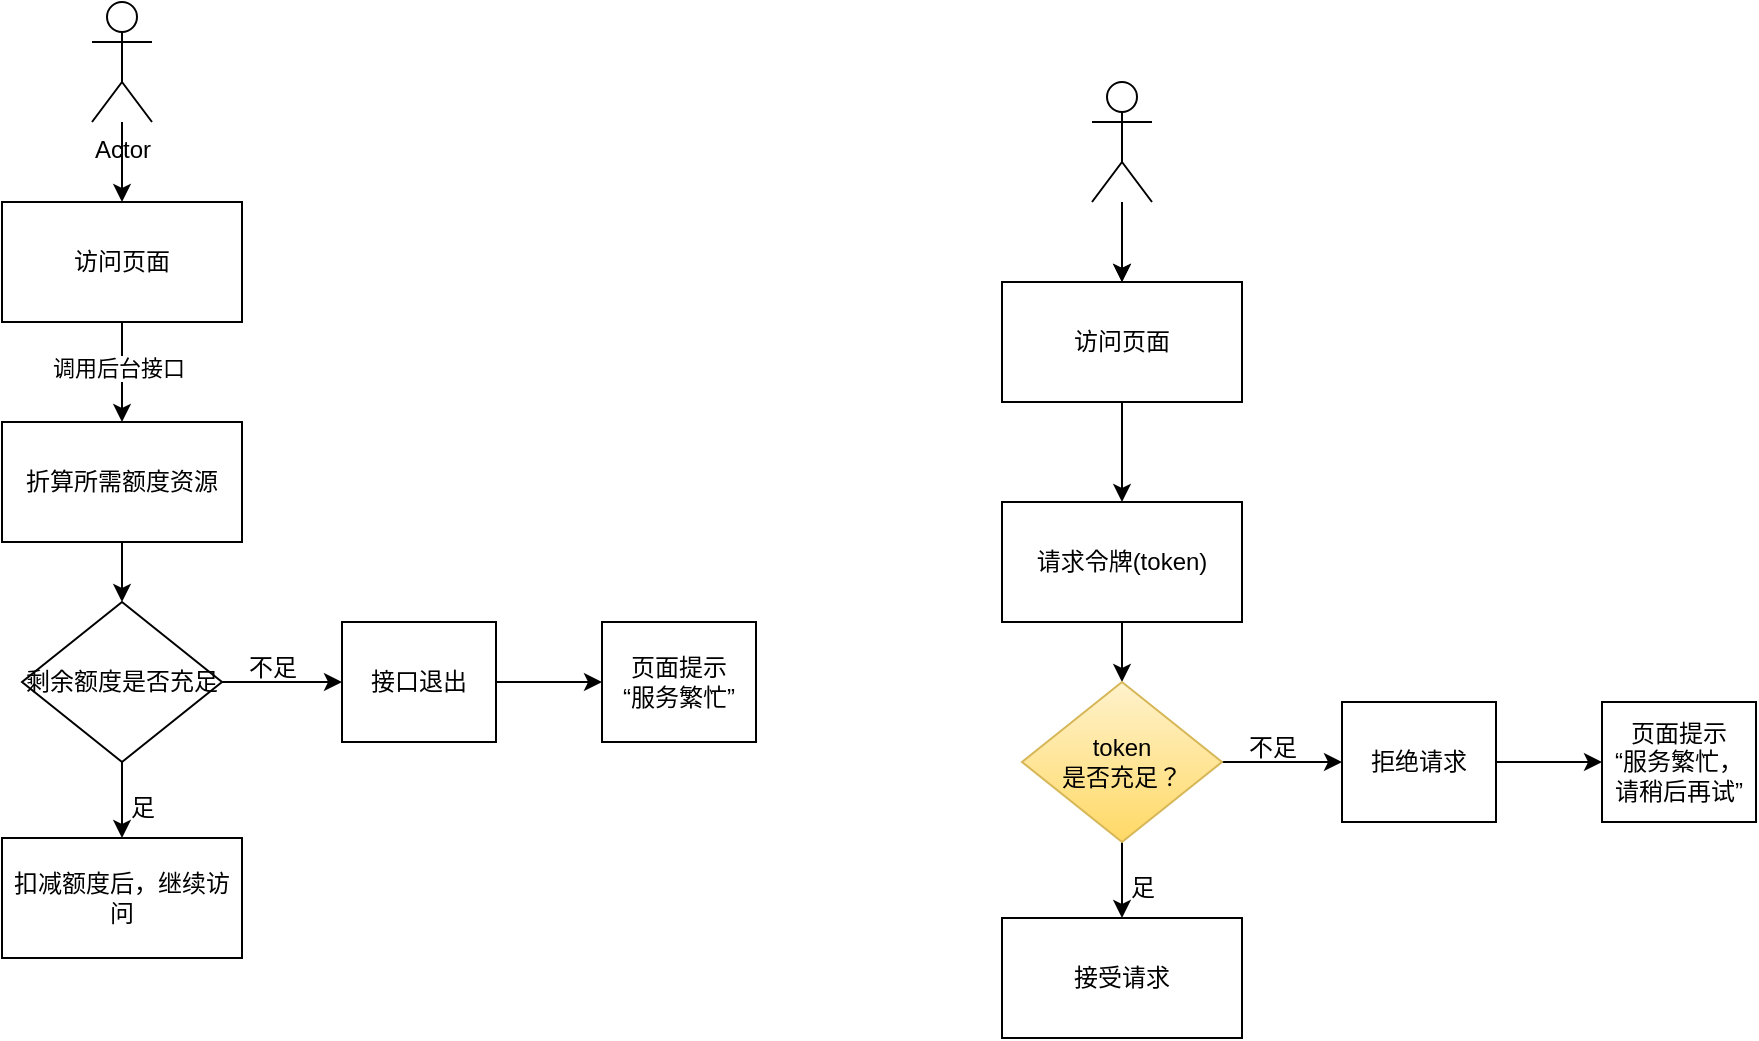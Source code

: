 <mxfile version="24.0.1" type="github" pages="2">
  <diagram id="C5RBs43oDa-KdzZeNtuy" name="Page-1">
    <mxGraphModel dx="983" dy="523" grid="1" gridSize="10" guides="1" tooltips="1" connect="1" arrows="1" fold="1" page="1" pageScale="1" pageWidth="827" pageHeight="1169" math="0" shadow="0">
      <root>
        <mxCell id="WIyWlLk6GJQsqaUBKTNV-0" />
        <mxCell id="WIyWlLk6GJQsqaUBKTNV-1" parent="WIyWlLk6GJQsqaUBKTNV-0" />
        <mxCell id="gsJXEUsNGixJ6ZypndMx-2" value="" style="edgeStyle=orthogonalEdgeStyle;rounded=0;orthogonalLoop=1;jettySize=auto;html=1;" parent="WIyWlLk6GJQsqaUBKTNV-1" source="gsJXEUsNGixJ6ZypndMx-0" target="gsJXEUsNGixJ6ZypndMx-1" edge="1">
          <mxGeometry relative="1" as="geometry" />
        </mxCell>
        <mxCell id="ZANoXQvl-9oDSivCTcqu-0" value="调用后台接口" style="edgeLabel;html=1;align=center;verticalAlign=middle;resizable=0;points=[];" vertex="1" connectable="0" parent="gsJXEUsNGixJ6ZypndMx-2">
          <mxGeometry x="-0.1" y="-2" relative="1" as="geometry">
            <mxPoint as="offset" />
          </mxGeometry>
        </mxCell>
        <mxCell id="gsJXEUsNGixJ6ZypndMx-0" value="访问页面" style="rounded=0;whiteSpace=wrap;html=1;" parent="WIyWlLk6GJQsqaUBKTNV-1" vertex="1">
          <mxGeometry x="190" y="100" width="120" height="60" as="geometry" />
        </mxCell>
        <mxCell id="gsJXEUsNGixJ6ZypndMx-4" value="" style="edgeStyle=orthogonalEdgeStyle;rounded=0;orthogonalLoop=1;jettySize=auto;html=1;" parent="WIyWlLk6GJQsqaUBKTNV-1" source="gsJXEUsNGixJ6ZypndMx-1" target="gsJXEUsNGixJ6ZypndMx-3" edge="1">
          <mxGeometry relative="1" as="geometry" />
        </mxCell>
        <mxCell id="gsJXEUsNGixJ6ZypndMx-1" value="折算所需额度资源" style="rounded=0;whiteSpace=wrap;html=1;" parent="WIyWlLk6GJQsqaUBKTNV-1" vertex="1">
          <mxGeometry x="190" y="210" width="120" height="60" as="geometry" />
        </mxCell>
        <mxCell id="gsJXEUsNGixJ6ZypndMx-6" value="" style="edgeStyle=orthogonalEdgeStyle;rounded=0;orthogonalLoop=1;jettySize=auto;html=1;" parent="WIyWlLk6GJQsqaUBKTNV-1" source="gsJXEUsNGixJ6ZypndMx-3" target="gsJXEUsNGixJ6ZypndMx-5" edge="1">
          <mxGeometry relative="1" as="geometry" />
        </mxCell>
        <mxCell id="gsJXEUsNGixJ6ZypndMx-11" value="" style="edgeStyle=orthogonalEdgeStyle;rounded=0;orthogonalLoop=1;jettySize=auto;html=1;" parent="WIyWlLk6GJQsqaUBKTNV-1" source="gsJXEUsNGixJ6ZypndMx-3" target="gsJXEUsNGixJ6ZypndMx-10" edge="1">
          <mxGeometry relative="1" as="geometry" />
        </mxCell>
        <mxCell id="gsJXEUsNGixJ6ZypndMx-3" value="剩余额度是否充足" style="rhombus;whiteSpace=wrap;html=1;rounded=0;" parent="WIyWlLk6GJQsqaUBKTNV-1" vertex="1">
          <mxGeometry x="200" y="300" width="100" height="80" as="geometry" />
        </mxCell>
        <mxCell id="gsJXEUsNGixJ6ZypndMx-9" value="" style="edgeStyle=orthogonalEdgeStyle;rounded=0;orthogonalLoop=1;jettySize=auto;html=1;" parent="WIyWlLk6GJQsqaUBKTNV-1" source="gsJXEUsNGixJ6ZypndMx-5" target="gsJXEUsNGixJ6ZypndMx-8" edge="1">
          <mxGeometry relative="1" as="geometry" />
        </mxCell>
        <mxCell id="gsJXEUsNGixJ6ZypndMx-5" value="接口退出" style="whiteSpace=wrap;html=1;rounded=0;" parent="WIyWlLk6GJQsqaUBKTNV-1" vertex="1">
          <mxGeometry x="360" y="310" width="77" height="60" as="geometry" />
        </mxCell>
        <mxCell id="gsJXEUsNGixJ6ZypndMx-7" value="不足" style="text;html=1;align=center;verticalAlign=middle;resizable=0;points=[];autosize=1;strokeColor=none;fillColor=none;" parent="WIyWlLk6GJQsqaUBKTNV-1" vertex="1">
          <mxGeometry x="300" y="318" width="50" height="30" as="geometry" />
        </mxCell>
        <mxCell id="gsJXEUsNGixJ6ZypndMx-8" value="页面提示&lt;br&gt;“服务繁忙”" style="whiteSpace=wrap;html=1;rounded=0;" parent="WIyWlLk6GJQsqaUBKTNV-1" vertex="1">
          <mxGeometry x="490" y="310" width="77" height="60" as="geometry" />
        </mxCell>
        <mxCell id="gsJXEUsNGixJ6ZypndMx-10" value="扣减额度后，继续访问" style="whiteSpace=wrap;html=1;rounded=0;" parent="WIyWlLk6GJQsqaUBKTNV-1" vertex="1">
          <mxGeometry x="190" y="418" width="120" height="60" as="geometry" />
        </mxCell>
        <mxCell id="gsJXEUsNGixJ6ZypndMx-12" value="足" style="text;html=1;align=center;verticalAlign=middle;resizable=0;points=[];autosize=1;strokeColor=none;fillColor=none;" parent="WIyWlLk6GJQsqaUBKTNV-1" vertex="1">
          <mxGeometry x="240" y="388" width="40" height="30" as="geometry" />
        </mxCell>
        <mxCell id="gsJXEUsNGixJ6ZypndMx-14" style="edgeStyle=orthogonalEdgeStyle;rounded=0;orthogonalLoop=1;jettySize=auto;html=1;entryX=0.5;entryY=0;entryDx=0;entryDy=0;" parent="WIyWlLk6GJQsqaUBKTNV-1" source="gsJXEUsNGixJ6ZypndMx-13" target="gsJXEUsNGixJ6ZypndMx-0" edge="1">
          <mxGeometry relative="1" as="geometry" />
        </mxCell>
        <mxCell id="gsJXEUsNGixJ6ZypndMx-13" value="Actor" style="shape=umlActor;verticalLabelPosition=bottom;verticalAlign=top;html=1;outlineConnect=0;" parent="WIyWlLk6GJQsqaUBKTNV-1" vertex="1">
          <mxGeometry x="235" width="30" height="60" as="geometry" />
        </mxCell>
        <mxCell id="mfM9iFEsIS8XfKoVIXg7-0" value="" style="edgeStyle=orthogonalEdgeStyle;rounded=0;orthogonalLoop=1;jettySize=auto;html=1;" edge="1" parent="WIyWlLk6GJQsqaUBKTNV-1" source="mfM9iFEsIS8XfKoVIXg7-2" target="mfM9iFEsIS8XfKoVIXg7-4">
          <mxGeometry relative="1" as="geometry" />
        </mxCell>
        <mxCell id="mfM9iFEsIS8XfKoVIXg7-2" value="访问页面" style="rounded=0;whiteSpace=wrap;html=1;" vertex="1" parent="WIyWlLk6GJQsqaUBKTNV-1">
          <mxGeometry x="690" y="140" width="120" height="60" as="geometry" />
        </mxCell>
        <mxCell id="mfM9iFEsIS8XfKoVIXg7-3" value="" style="edgeStyle=orthogonalEdgeStyle;rounded=0;orthogonalLoop=1;jettySize=auto;html=1;" edge="1" parent="WIyWlLk6GJQsqaUBKTNV-1" source="mfM9iFEsIS8XfKoVIXg7-4" target="mfM9iFEsIS8XfKoVIXg7-7">
          <mxGeometry relative="1" as="geometry" />
        </mxCell>
        <mxCell id="mfM9iFEsIS8XfKoVIXg7-4" value="请求令牌(token)" style="rounded=0;whiteSpace=wrap;html=1;" vertex="1" parent="WIyWlLk6GJQsqaUBKTNV-1">
          <mxGeometry x="690" y="250" width="120" height="60" as="geometry" />
        </mxCell>
        <mxCell id="mfM9iFEsIS8XfKoVIXg7-5" value="" style="edgeStyle=orthogonalEdgeStyle;rounded=0;orthogonalLoop=1;jettySize=auto;html=1;" edge="1" parent="WIyWlLk6GJQsqaUBKTNV-1" source="mfM9iFEsIS8XfKoVIXg7-7" target="mfM9iFEsIS8XfKoVIXg7-9">
          <mxGeometry relative="1" as="geometry" />
        </mxCell>
        <mxCell id="mfM9iFEsIS8XfKoVIXg7-6" value="" style="edgeStyle=orthogonalEdgeStyle;rounded=0;orthogonalLoop=1;jettySize=auto;html=1;" edge="1" parent="WIyWlLk6GJQsqaUBKTNV-1" source="mfM9iFEsIS8XfKoVIXg7-7" target="mfM9iFEsIS8XfKoVIXg7-12">
          <mxGeometry relative="1" as="geometry" />
        </mxCell>
        <mxCell id="mfM9iFEsIS8XfKoVIXg7-7" value="token &lt;br&gt;是否充足？" style="rhombus;whiteSpace=wrap;html=1;rounded=0;fillColor=#fff2cc;strokeColor=#d6b656;gradientColor=#ffd966;" vertex="1" parent="WIyWlLk6GJQsqaUBKTNV-1">
          <mxGeometry x="700" y="340" width="100" height="80" as="geometry" />
        </mxCell>
        <mxCell id="mfM9iFEsIS8XfKoVIXg7-8" value="" style="edgeStyle=orthogonalEdgeStyle;rounded=0;orthogonalLoop=1;jettySize=auto;html=1;" edge="1" parent="WIyWlLk6GJQsqaUBKTNV-1" source="mfM9iFEsIS8XfKoVIXg7-9" target="mfM9iFEsIS8XfKoVIXg7-11">
          <mxGeometry relative="1" as="geometry" />
        </mxCell>
        <mxCell id="mfM9iFEsIS8XfKoVIXg7-9" value="拒绝请求" style="whiteSpace=wrap;html=1;rounded=0;" vertex="1" parent="WIyWlLk6GJQsqaUBKTNV-1">
          <mxGeometry x="860" y="350" width="77" height="60" as="geometry" />
        </mxCell>
        <mxCell id="mfM9iFEsIS8XfKoVIXg7-10" value="不足" style="text;html=1;align=center;verticalAlign=middle;resizable=0;points=[];autosize=1;strokeColor=none;fillColor=none;" vertex="1" parent="WIyWlLk6GJQsqaUBKTNV-1">
          <mxGeometry x="800" y="358" width="50" height="30" as="geometry" />
        </mxCell>
        <mxCell id="mfM9iFEsIS8XfKoVIXg7-11" value="页面提示&lt;br&gt;“服务繁忙，请稍后再试”" style="whiteSpace=wrap;html=1;rounded=0;" vertex="1" parent="WIyWlLk6GJQsqaUBKTNV-1">
          <mxGeometry x="990" y="350" width="77" height="60" as="geometry" />
        </mxCell>
        <mxCell id="mfM9iFEsIS8XfKoVIXg7-12" value="接受请求" style="whiteSpace=wrap;html=1;rounded=0;" vertex="1" parent="WIyWlLk6GJQsqaUBKTNV-1">
          <mxGeometry x="690" y="458" width="120" height="60" as="geometry" />
        </mxCell>
        <mxCell id="mfM9iFEsIS8XfKoVIXg7-13" value="足" style="text;html=1;align=center;verticalAlign=middle;resizable=0;points=[];autosize=1;strokeColor=none;fillColor=none;" vertex="1" parent="WIyWlLk6GJQsqaUBKTNV-1">
          <mxGeometry x="740" y="428" width="40" height="30" as="geometry" />
        </mxCell>
        <mxCell id="mfM9iFEsIS8XfKoVIXg7-14" style="edgeStyle=orthogonalEdgeStyle;rounded=0;orthogonalLoop=1;jettySize=auto;html=1;entryX=0.5;entryY=0;entryDx=0;entryDy=0;" edge="1" parent="WIyWlLk6GJQsqaUBKTNV-1" source="mfM9iFEsIS8XfKoVIXg7-15" target="mfM9iFEsIS8XfKoVIXg7-2">
          <mxGeometry relative="1" as="geometry" />
        </mxCell>
        <mxCell id="mfM9iFEsIS8XfKoVIXg7-16" value="" style="edgeStyle=orthogonalEdgeStyle;rounded=0;orthogonalLoop=1;jettySize=auto;html=1;" edge="1" parent="WIyWlLk6GJQsqaUBKTNV-1" source="mfM9iFEsIS8XfKoVIXg7-15" target="mfM9iFEsIS8XfKoVIXg7-2">
          <mxGeometry relative="1" as="geometry" />
        </mxCell>
        <mxCell id="mfM9iFEsIS8XfKoVIXg7-15" value="" style="shape=umlActor;verticalLabelPosition=bottom;verticalAlign=top;html=1;outlineConnect=0;" vertex="1" parent="WIyWlLk6GJQsqaUBKTNV-1">
          <mxGeometry x="735" y="40" width="30" height="60" as="geometry" />
        </mxCell>
      </root>
    </mxGraphModel>
  </diagram>
  <diagram id="Qkq4LKA1Hf_cTEk4qON5" name="第 2 页">
    <mxGraphModel dx="983" dy="523" grid="1" gridSize="10" guides="1" tooltips="1" connect="1" arrows="1" fold="1" page="1" pageScale="1" pageWidth="827" pageHeight="1169" math="0" shadow="0">
      <root>
        <mxCell id="0" />
        <mxCell id="1" parent="0" />
        <mxCell id="10oY-_pP1LPgG1BZyOD0-9" value="" style="rounded=1;whiteSpace=wrap;html=1;" parent="1" vertex="1">
          <mxGeometry x="170" y="190" width="350" height="70" as="geometry" />
        </mxCell>
        <mxCell id="10oY-_pP1LPgG1BZyOD0-1" value="CMS Client" style="rounded=0;whiteSpace=wrap;html=1;fillColor=#dae8fc;strokeColor=#6c8ebf;" parent="1" vertex="1">
          <mxGeometry x="205" y="205" width="110" height="40" as="geometry" />
        </mxCell>
        <mxCell id="10oY-_pP1LPgG1BZyOD0-2" value="CMS Web" style="rounded=0;whiteSpace=wrap;html=1;fillColor=#dae8fc;strokeColor=#6c8ebf;" parent="1" vertex="1">
          <mxGeometry x="369" y="205" width="110" height="40" as="geometry" />
        </mxCell>
        <mxCell id="10oY-_pP1LPgG1BZyOD0-4" value="" style="rounded=1;whiteSpace=wrap;html=1;align=left;" parent="1" vertex="1">
          <mxGeometry x="170" y="300" width="350" height="120" as="geometry" />
        </mxCell>
        <mxCell id="10oY-_pP1LPgG1BZyOD0-5" value="设备型号建模" style="rounded=0;whiteSpace=wrap;html=1;fillColor=#d5e8d4;strokeColor=#82b366;" parent="1" vertex="1">
          <mxGeometry x="205" y="320" width="90" height="30" as="geometry" />
        </mxCell>
        <mxCell id="10oY-_pP1LPgG1BZyOD0-6" value="设备建模" style="rounded=0;whiteSpace=wrap;html=1;fillColor=#d5e8d4;strokeColor=#82b366;" parent="1" vertex="1">
          <mxGeometry x="205" y="370" width="90" height="30" as="geometry" />
        </mxCell>
        <mxCell id="10oY-_pP1LPgG1BZyOD0-7" value="报警建模" style="rounded=0;whiteSpace=wrap;html=1;fillColor=#d5e8d4;strokeColor=#82b366;" parent="1" vertex="1">
          <mxGeometry x="310" y="320" width="90" height="30" as="geometry" />
        </mxCell>
        <mxCell id="10oY-_pP1LPgG1BZyOD0-8" value="系统配置" style="rounded=0;whiteSpace=wrap;html=1;fillColor=#d5e8d4;strokeColor=#82b366;" parent="1" vertex="1">
          <mxGeometry x="413" y="320" width="90" height="30" as="geometry" />
        </mxCell>
        <mxCell id="10oY-_pP1LPgG1BZyOD0-10" value="人员管理" style="rounded=0;whiteSpace=wrap;html=1;fillColor=#d5e8d4;strokeColor=#82b366;" parent="1" vertex="1">
          <mxGeometry x="413.5" y="370" width="90" height="30" as="geometry" />
        </mxCell>
        <mxCell id="10oY-_pP1LPgG1BZyOD0-12" value="数据报表" style="rounded=0;whiteSpace=wrap;html=1;fillColor=#d5e8d4;strokeColor=#82b366;" parent="1" vertex="1">
          <mxGeometry x="310" y="370" width="90" height="30" as="geometry" />
        </mxCell>
        <mxCell id="10oY-_pP1LPgG1BZyOD0-13" value="" style="rounded=1;whiteSpace=wrap;html=1;" parent="1" vertex="1">
          <mxGeometry x="170" y="460" width="350" height="100" as="geometry" />
        </mxCell>
        <mxCell id="10oY-_pP1LPgG1BZyOD0-15" value="数据采集" style="rounded=0;whiteSpace=wrap;html=1;fillColor=#b1ddf0;strokeColor=#10739e;" parent="1" vertex="1">
          <mxGeometry x="230" y="475" width="90" height="30" as="geometry" />
        </mxCell>
        <mxCell id="10oY-_pP1LPgG1BZyOD0-16" value="报警计算" style="rounded=0;whiteSpace=wrap;html=1;fillColor=#b1ddf0;strokeColor=#10739e;" parent="1" vertex="1">
          <mxGeometry x="369" y="475" width="90" height="30" as="geometry" />
        </mxCell>
        <mxCell id="10oY-_pP1LPgG1BZyOD0-18" value="数据保存" style="rounded=0;whiteSpace=wrap;html=1;fillColor=#b1ddf0;strokeColor=#10739e;" parent="1" vertex="1">
          <mxGeometry x="230" y="520" width="90" height="30" as="geometry" />
        </mxCell>
        <mxCell id="10oY-_pP1LPgG1BZyOD0-19" value="告警触发" style="rounded=0;whiteSpace=wrap;html=1;fillColor=#b1ddf0;strokeColor=#10739e;" parent="1" vertex="1">
          <mxGeometry x="369" y="520" width="90" height="30" as="geometry" />
        </mxCell>
        <mxCell id="10oY-_pP1LPgG1BZyOD0-21" value="" style="shape=flexArrow;endArrow=classic;html=1;rounded=0;entryX=0.515;entryY=-0.019;entryDx=0;entryDy=0;entryPerimeter=0;exitX=0.5;exitY=1;exitDx=0;exitDy=0;" parent="1" source="10oY-_pP1LPgG1BZyOD0-9" edge="1">
          <mxGeometry width="50" height="50" relative="1" as="geometry">
            <mxPoint x="344.66" y="252.28" as="sourcePoint" />
            <mxPoint x="345.01" y="300.0" as="targetPoint" />
            <Array as="points" />
          </mxGeometry>
        </mxCell>
        <mxCell id="10oY-_pP1LPgG1BZyOD0-22" value="" style="shape=flexArrow;endArrow=classic;html=1;rounded=0;exitX=0.514;exitY=1;exitDx=0;exitDy=0;exitPerimeter=0;" parent="1" edge="1">
          <mxGeometry width="50" height="50" relative="1" as="geometry">
            <mxPoint x="344.66" y="420" as="sourcePoint" />
            <mxPoint x="344.66" y="460" as="targetPoint" />
          </mxGeometry>
        </mxCell>
        <mxCell id="10oY-_pP1LPgG1BZyOD0-23" value="" style="sketch=0;outlineConnect=0;fontColor=#232F3E;gradientColor=none;fillColor=#C925D1;strokeColor=none;dashed=0;verticalLabelPosition=bottom;verticalAlign=top;align=center;html=1;fontSize=12;fontStyle=0;aspect=fixed;pointerEvents=1;shape=mxgraph.aws4.rds_mysql_instance;" parent="1" vertex="1">
          <mxGeometry x="236" y="587" width="48" height="48" as="geometry" />
        </mxCell>
        <mxCell id="10oY-_pP1LPgG1BZyOD0-24" value="" style="image;sketch=0;aspect=fixed;html=1;points=[];align=center;fontSize=12;image=img/lib/mscae/Cache_Redis_Product.svg;" parent="1" vertex="1">
          <mxGeometry x="388" y="590" width="50" height="42" as="geometry" />
        </mxCell>
        <mxCell id="10oY-_pP1LPgG1BZyOD0-28" value="CMS Server" style="shape=display;whiteSpace=wrap;html=1;size=0.111;fillColor=#d5e8d4;strokeColor=#82b366;" parent="1" vertex="1">
          <mxGeometry x="530" y="340" width="90" height="60" as="geometry" />
        </mxCell>
        <mxCell id="10oY-_pP1LPgG1BZyOD0-29" value="CMS DCP" style="shape=display;whiteSpace=wrap;html=1;size=0.111;fillColor=#b1ddf0;strokeColor=#10739e;" parent="1" vertex="1">
          <mxGeometry x="530" y="485" width="90" height="60" as="geometry" />
        </mxCell>
      </root>
    </mxGraphModel>
  </diagram>
</mxfile>

